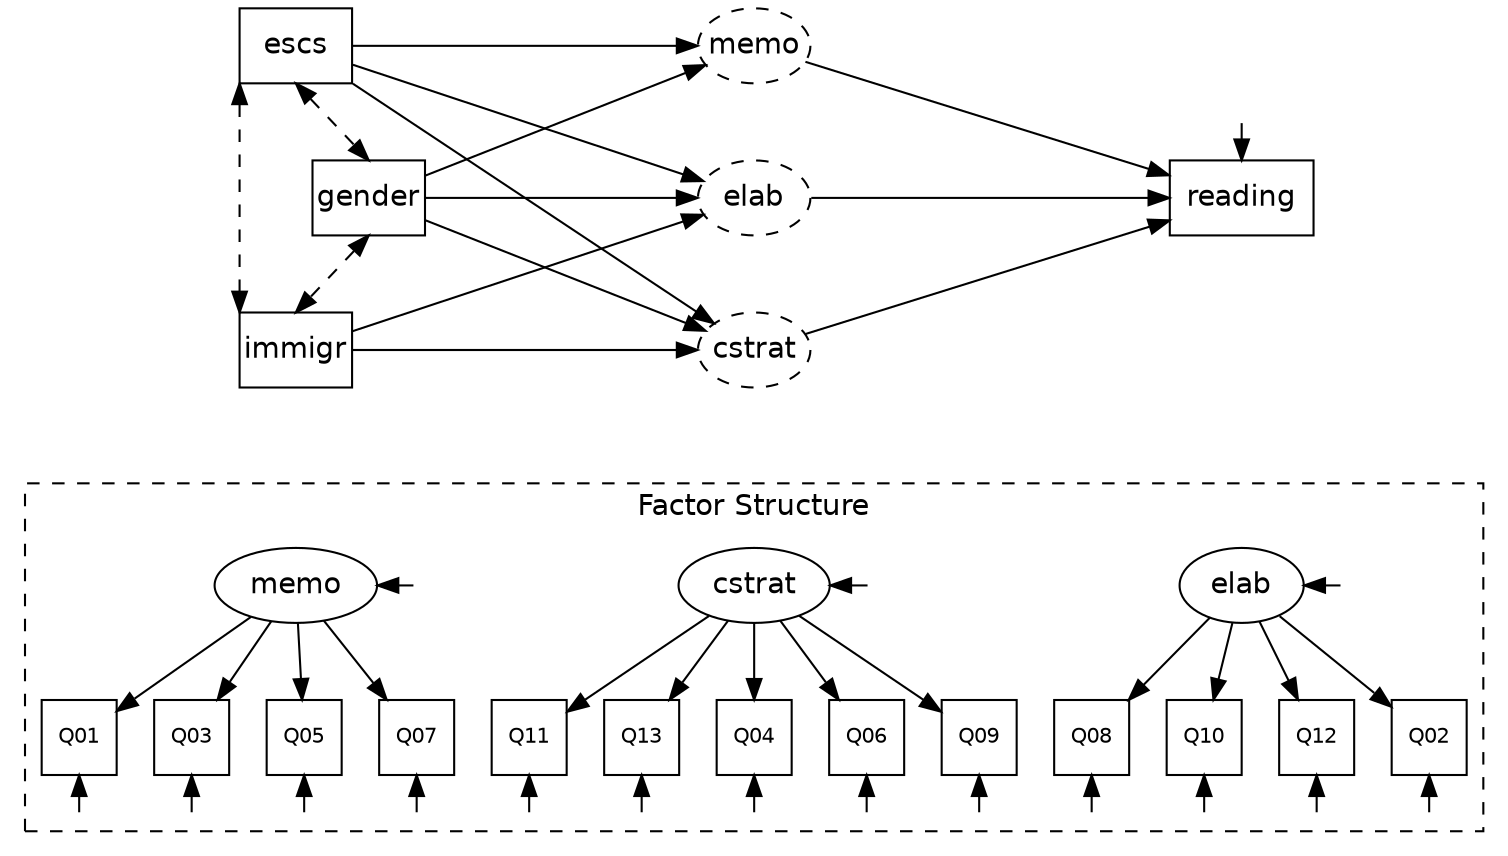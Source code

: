 
digraph G {
  # splines=line to prevent any curving
  graph [overlap = true, fontname = "Helvetica", splines = line, ranksep = .25]
  # Use small ranksep so edge from disturbance to indicator can be small. But
  # later on, use large minlen on factor-to-indicator edge so edges won't be
  # too small.

  node  [fontname = "Helvetica"]
  edge  [fontname = "Helvetica"]

  # Draw the factors in a subgraph first
  subgraph cluster_a {
    label = "Factor Structure"
    style = "dashed"

    node [shape = oval]
    elab memo cstrat

    node [shape = square, fontsize = 10]
    Q01
    Q03
    Q05
    Q07

    Q02
    Q08
    Q10
    Q12

    Q04
    Q06
    Q09
    Q11
    Q13


    edge[minlen = 2]
    memo -> Q01
    memo -> Q03
    memo -> Q05
    memo -> Q07

    elab -> Q02
    elab -> Q08
    elab -> Q10
    elab -> Q12

    cstrat -> Q04
    cstrat -> Q06
    cstrat -> Q09
    cstrat -> Q11
    cstrat -> Q13

    # Invisible nodes beneath indicators for disturbances
    node [style = invis; shape = square; width = 0; height = 0; fontsize = 0; label = ""]
    edge[dir = "back"; minlen = 1]
    Q02 -> d02
    Q08 -> d08
    Q10 -> d10
    Q12 -> d12

    Q01 -> d01
    Q03 -> d03
    Q05 -> d05
    Q07 -> d07

    Q04 -> d04
    Q06 -> d06
    Q09 -> d09
    Q11 -> d11
    Q13 -> d13

    memo -> d_memo
    elab -> d_elab
    cstrat -> d_cstrat

    # Use only two rows
    {rank=same; memo elab cstrat d_memo, d_cstrat, d_elab}
    {rank=same; Q01 Q03 Q05 Q07 Q02 Q08 Q10 Q12 Q04 Q06 Q09 Q11 Q13}

  }

  # The structural model has three left-to-right layers (input, mediators,
  # reading). Put each layer in a subgraph. Crucially, list the edges in
  # top-to-bottom order within each cluster
  subgraph cluster_b1 {
    node [shape = "box", fixedsize = true]
    escs immigr gender

    # make gender node jut out by using invisible edges
    edge [style = "invis"]
    escs:s -> gender:nw
    gender:s -> immigr:ne

    edge [minlen = 2, dir = "both", style = "dashed"]
    escs:s -> gender:n
    gender:s -> immigr:n
    escs:sw -> immigr:nw [constraint = true]
  }

  subgraph cluster_b2 {
    node [shape = "oval", style = dashed, fixedsize = true]
    memo2 [label = "memo"];
    elab2 [label = "elab"];
    cstrat2 [label = "cstrat"];

    edge [style = "invis", minlen = 0, dir = "forward"]
    memo2 ->elab2 [minlen = 2]
    elab2 -> cstrat2 [minlen = 2]

  }

  subgraph b3 {
    reading [shape = "box"]

    d_reading [style = invis; shape = square; width = 0; height = 0; fontsize = 0; label = ""]
    d_reading -> reading

  }

  # Fix the three layers in the path model so they land above each factor
  # input -> med -> output
  # --|-------|-------|---
  #   f1      f2      f3
  edge [style = "invis", minlen = 3]
  immigr:s -> memo:n
  cstrat2 -> cstrat
  reading -> elab  [minlen = 5]

  # Make parallel nodes in each layer fall on same row
  {rank=same; escs memo2}
  {rank=same; gender elab2 reading}
  {rank=same; immigr cstrat2}

  # Use constraint=false so that the edge is not forced to be top-down
  edge [style = "solid", minlen = 7, constraint = false]

  escs -> memo2
  escs -> elab2
  escs -> cstrat2

  elab2 -> reading
  cstrat2 -> reading
  memo2 -> reading

  gender -> elab2
  gender -> memo2
  gender -> cstrat2

  immigr -> elab2
  immigr -> cstrat2

}

